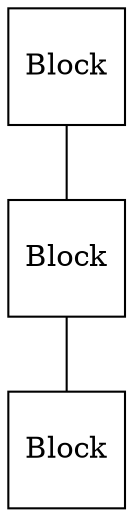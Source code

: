 graph g {
n0 [label = "Block", shape="square"]
n1 [label = "Block", shape="square"]
n2 [label = "Block", shape="square"]

"n1" -- "n2"
"n0" -- "n1"
}